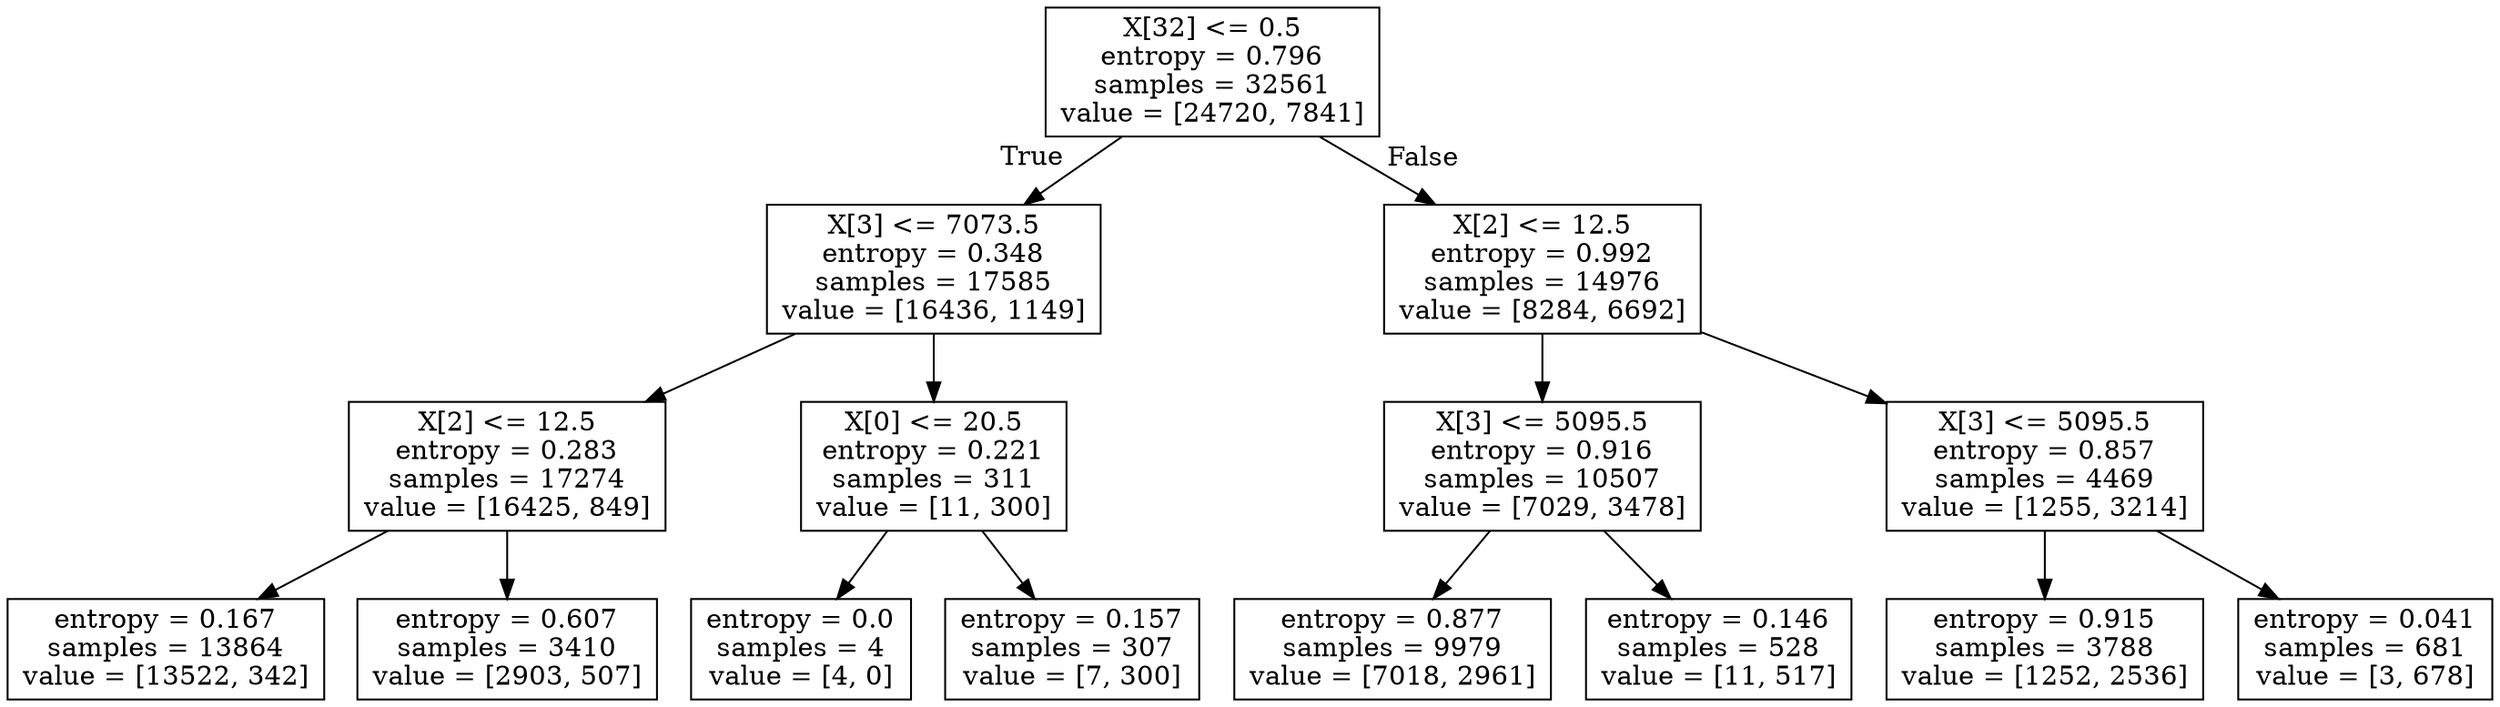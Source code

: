 digraph Tree {
node [shape=box] ;
0 [label="X[32] <= 0.5\nentropy = 0.796\nsamples = 32561\nvalue = [24720, 7841]"] ;
1 [label="X[3] <= 7073.5\nentropy = 0.348\nsamples = 17585\nvalue = [16436, 1149]"] ;
0 -> 1 [labeldistance=2.5, labelangle=45, headlabel="True"] ;
2 [label="X[2] <= 12.5\nentropy = 0.283\nsamples = 17274\nvalue = [16425, 849]"] ;
1 -> 2 ;
3 [label="entropy = 0.167\nsamples = 13864\nvalue = [13522, 342]"] ;
2 -> 3 ;
4 [label="entropy = 0.607\nsamples = 3410\nvalue = [2903, 507]"] ;
2 -> 4 ;
5 [label="X[0] <= 20.5\nentropy = 0.221\nsamples = 311\nvalue = [11, 300]"] ;
1 -> 5 ;
6 [label="entropy = 0.0\nsamples = 4\nvalue = [4, 0]"] ;
5 -> 6 ;
7 [label="entropy = 0.157\nsamples = 307\nvalue = [7, 300]"] ;
5 -> 7 ;
8 [label="X[2] <= 12.5\nentropy = 0.992\nsamples = 14976\nvalue = [8284, 6692]"] ;
0 -> 8 [labeldistance=2.5, labelangle=-45, headlabel="False"] ;
9 [label="X[3] <= 5095.5\nentropy = 0.916\nsamples = 10507\nvalue = [7029, 3478]"] ;
8 -> 9 ;
10 [label="entropy = 0.877\nsamples = 9979\nvalue = [7018, 2961]"] ;
9 -> 10 ;
11 [label="entropy = 0.146\nsamples = 528\nvalue = [11, 517]"] ;
9 -> 11 ;
12 [label="X[3] <= 5095.5\nentropy = 0.857\nsamples = 4469\nvalue = [1255, 3214]"] ;
8 -> 12 ;
13 [label="entropy = 0.915\nsamples = 3788\nvalue = [1252, 2536]"] ;
12 -> 13 ;
14 [label="entropy = 0.041\nsamples = 681\nvalue = [3, 678]"] ;
12 -> 14 ;
}